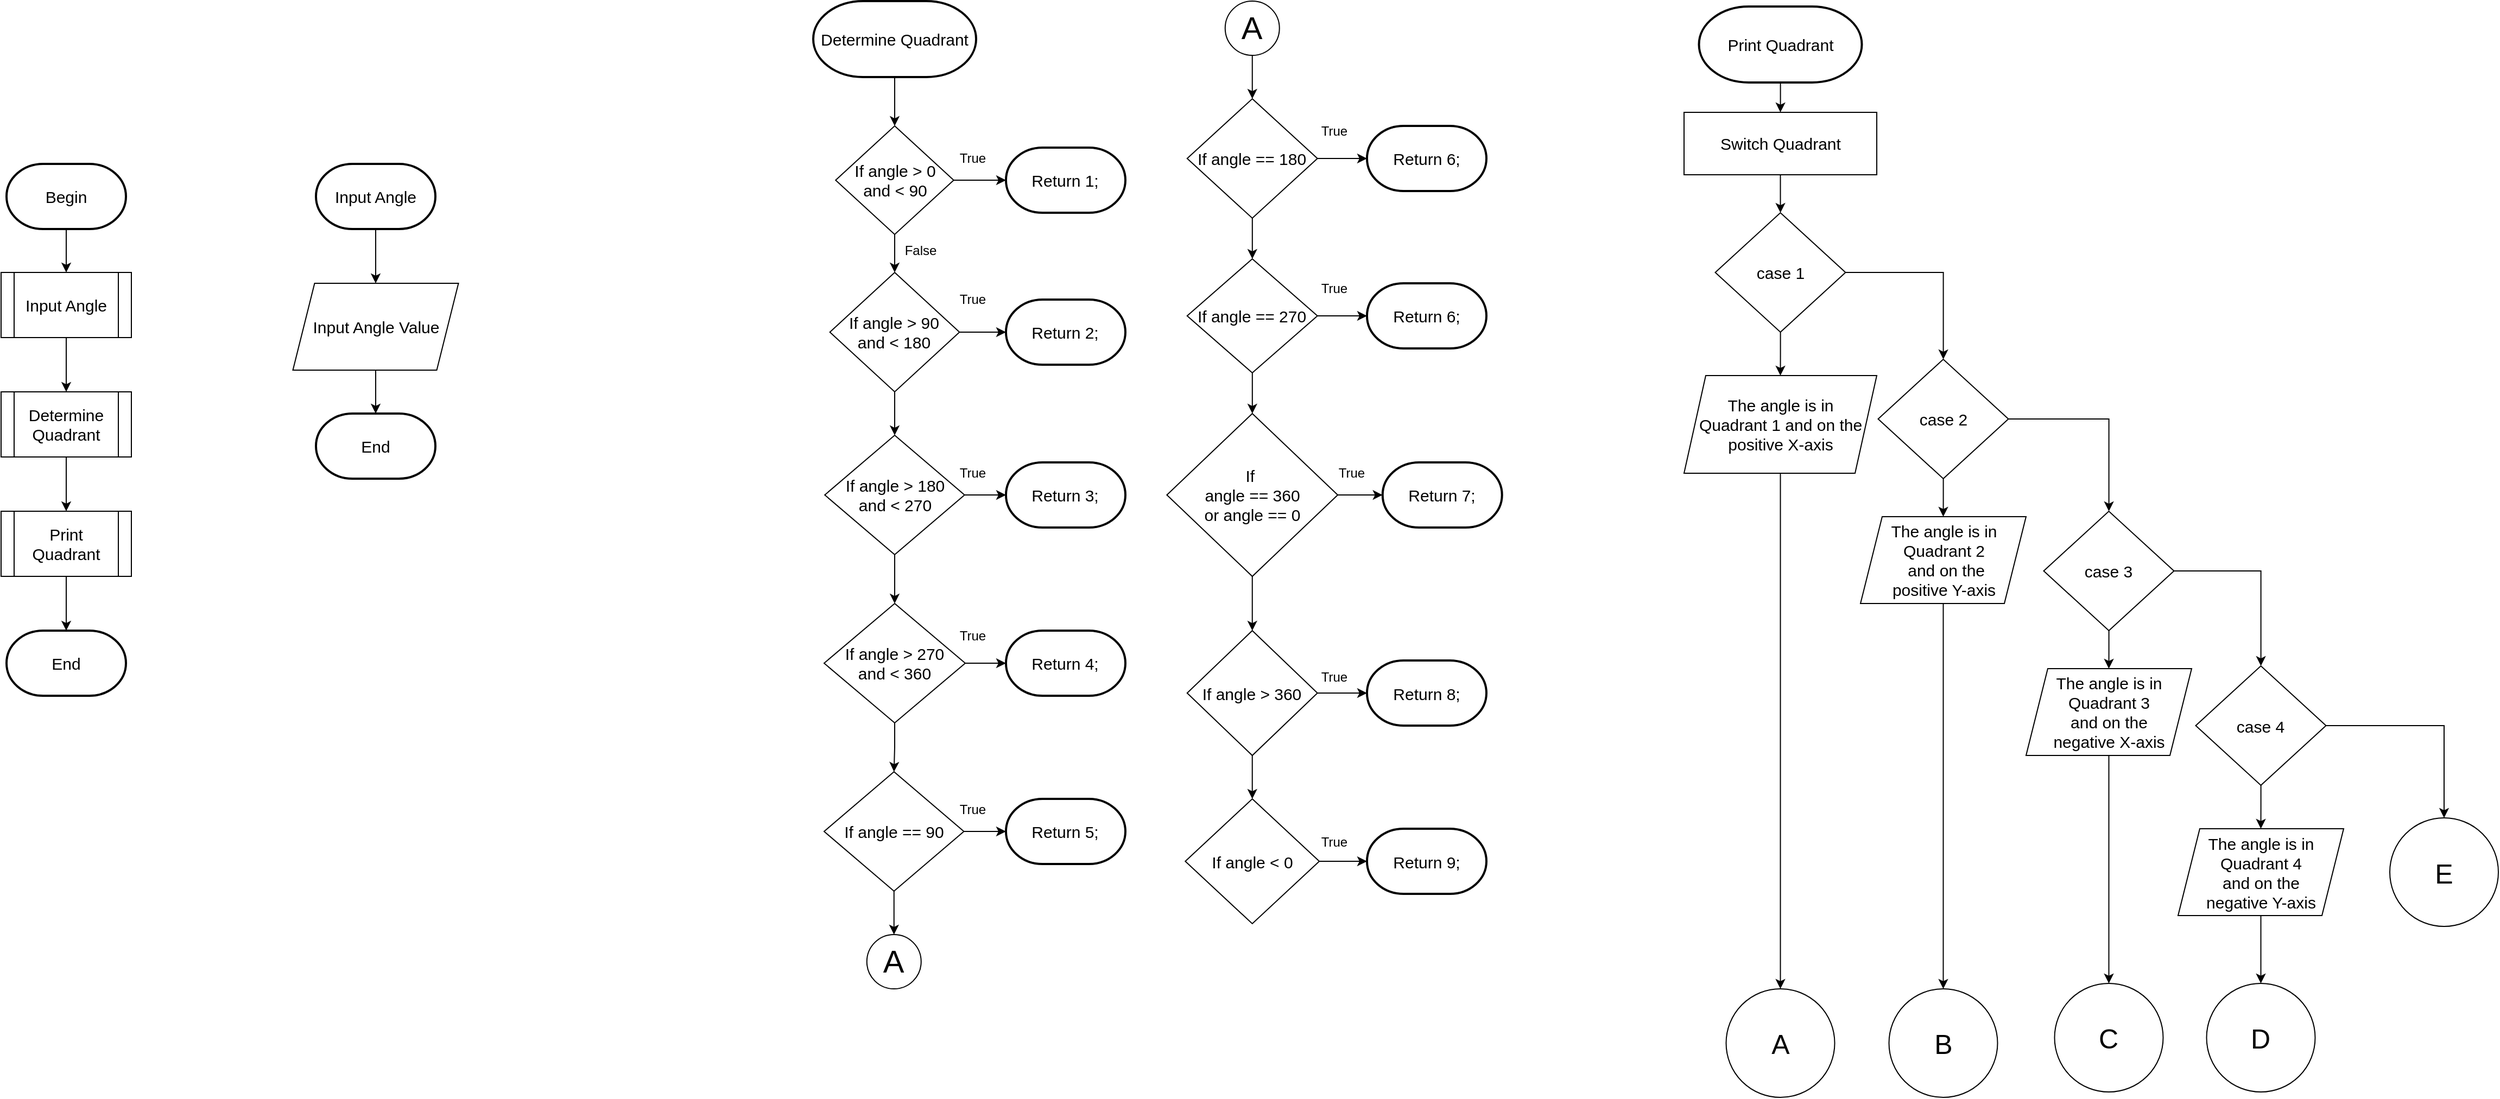 <mxfile version="22.1.11" type="github">
  <diagram name="Page-1" id="Y4ryhkpG_AHfO9X048Ey">
    <mxGraphModel dx="1237" dy="649" grid="1" gridSize="10" guides="1" tooltips="1" connect="1" arrows="1" fold="1" page="1" pageScale="1" pageWidth="850" pageHeight="1100" math="0" shadow="0">
      <root>
        <mxCell id="0" />
        <mxCell id="1" parent="0" />
        <mxCell id="E4zsXZmkOVkVNq37EfI2-8" value="" style="edgeStyle=orthogonalEdgeStyle;rounded=0;orthogonalLoop=1;jettySize=auto;html=1;fontSize=15;" edge="1" parent="1" source="lAhAGREo4O89ChrYNIZD-1" target="E4zsXZmkOVkVNq37EfI2-1">
          <mxGeometry relative="1" as="geometry" />
        </mxCell>
        <mxCell id="lAhAGREo4O89ChrYNIZD-1" value="&lt;font style=&quot;font-size: 15px;&quot;&gt;Begin&lt;/font&gt;" style="strokeWidth=2;html=1;shape=mxgraph.flowchart.terminator;whiteSpace=wrap;fontSize=15;" parent="1" vertex="1">
          <mxGeometry x="215" y="195" width="110" height="60" as="geometry" />
        </mxCell>
        <mxCell id="E4zsXZmkOVkVNq37EfI2-7" value="" style="edgeStyle=orthogonalEdgeStyle;rounded=0;orthogonalLoop=1;jettySize=auto;html=1;fontSize=15;" edge="1" parent="1" source="E4zsXZmkOVkVNq37EfI2-1" target="E4zsXZmkOVkVNq37EfI2-2">
          <mxGeometry relative="1" as="geometry" />
        </mxCell>
        <mxCell id="E4zsXZmkOVkVNq37EfI2-1" value="Input Angle" style="shape=process;whiteSpace=wrap;html=1;backgroundOutline=1;fontSize=15;" vertex="1" parent="1">
          <mxGeometry x="210" y="295" width="120" height="60" as="geometry" />
        </mxCell>
        <mxCell id="E4zsXZmkOVkVNq37EfI2-6" value="" style="edgeStyle=orthogonalEdgeStyle;rounded=0;orthogonalLoop=1;jettySize=auto;html=1;fontSize=15;" edge="1" parent="1" source="E4zsXZmkOVkVNq37EfI2-2" target="E4zsXZmkOVkVNq37EfI2-3">
          <mxGeometry relative="1" as="geometry" />
        </mxCell>
        <mxCell id="E4zsXZmkOVkVNq37EfI2-2" value="Determine Quadrant" style="shape=process;whiteSpace=wrap;html=1;backgroundOutline=1;fontSize=15;" vertex="1" parent="1">
          <mxGeometry x="210" y="405" width="120" height="60" as="geometry" />
        </mxCell>
        <mxCell id="E4zsXZmkOVkVNq37EfI2-5" value="" style="edgeStyle=orthogonalEdgeStyle;rounded=0;orthogonalLoop=1;jettySize=auto;html=1;fontSize=15;" edge="1" parent="1" source="E4zsXZmkOVkVNq37EfI2-3" target="E4zsXZmkOVkVNq37EfI2-4">
          <mxGeometry relative="1" as="geometry" />
        </mxCell>
        <mxCell id="E4zsXZmkOVkVNq37EfI2-3" value="Print Quadrant" style="shape=process;whiteSpace=wrap;html=1;backgroundOutline=1;fontSize=15;" vertex="1" parent="1">
          <mxGeometry x="210" y="515" width="120" height="60" as="geometry" />
        </mxCell>
        <mxCell id="E4zsXZmkOVkVNq37EfI2-4" value="&lt;font style=&quot;font-size: 15px;&quot;&gt;End&lt;/font&gt;" style="strokeWidth=2;html=1;shape=mxgraph.flowchart.terminator;whiteSpace=wrap;fontSize=15;" vertex="1" parent="1">
          <mxGeometry x="215" y="625" width="110" height="60" as="geometry" />
        </mxCell>
        <mxCell id="E4zsXZmkOVkVNq37EfI2-13" value="" style="edgeStyle=orthogonalEdgeStyle;rounded=0;orthogonalLoop=1;jettySize=auto;html=1;entryX=0.5;entryY=0;entryDx=0;entryDy=0;fontSize=15;" edge="1" parent="1" source="E4zsXZmkOVkVNq37EfI2-9" target="E4zsXZmkOVkVNq37EfI2-10">
          <mxGeometry relative="1" as="geometry" />
        </mxCell>
        <mxCell id="E4zsXZmkOVkVNq37EfI2-9" value="&lt;font style=&quot;font-size: 15px;&quot;&gt;Input Angle&lt;/font&gt;" style="strokeWidth=2;html=1;shape=mxgraph.flowchart.terminator;whiteSpace=wrap;fontSize=15;" vertex="1" parent="1">
          <mxGeometry x="500" y="195" width="110" height="60" as="geometry" />
        </mxCell>
        <mxCell id="E4zsXZmkOVkVNq37EfI2-10" value="Input Angle Value" style="shape=parallelogram;perimeter=parallelogramPerimeter;whiteSpace=wrap;html=1;fixedSize=1;fontSize=15;" vertex="1" parent="1">
          <mxGeometry x="478.75" y="305" width="152.5" height="80" as="geometry" />
        </mxCell>
        <mxCell id="E4zsXZmkOVkVNq37EfI2-11" value="&lt;font style=&quot;font-size: 15px;&quot;&gt;End&lt;/font&gt;" style="strokeWidth=2;html=1;shape=mxgraph.flowchart.terminator;whiteSpace=wrap;fontSize=15;" vertex="1" parent="1">
          <mxGeometry x="500" y="425" width="110" height="60" as="geometry" />
        </mxCell>
        <mxCell id="E4zsXZmkOVkVNq37EfI2-12" style="edgeStyle=orthogonalEdgeStyle;rounded=0;orthogonalLoop=1;jettySize=auto;html=1;exitX=0.5;exitY=1;exitDx=0;exitDy=0;entryX=0.5;entryY=0;entryDx=0;entryDy=0;entryPerimeter=0;fontSize=15;" edge="1" parent="1" source="E4zsXZmkOVkVNq37EfI2-10" target="E4zsXZmkOVkVNq37EfI2-11">
          <mxGeometry relative="1" as="geometry" />
        </mxCell>
        <mxCell id="E4zsXZmkOVkVNq37EfI2-16" value="" style="edgeStyle=orthogonalEdgeStyle;rounded=0;orthogonalLoop=1;jettySize=auto;html=1;" edge="1" parent="1" source="E4zsXZmkOVkVNq37EfI2-14" target="E4zsXZmkOVkVNq37EfI2-15">
          <mxGeometry relative="1" as="geometry" />
        </mxCell>
        <mxCell id="E4zsXZmkOVkVNq37EfI2-14" value="&lt;font style=&quot;font-size: 15px;&quot;&gt;Determine Quadrant&lt;/font&gt;" style="strokeWidth=2;html=1;shape=mxgraph.flowchart.terminator;whiteSpace=wrap;" vertex="1" parent="1">
          <mxGeometry x="958" y="45" width="150" height="70" as="geometry" />
        </mxCell>
        <mxCell id="E4zsXZmkOVkVNq37EfI2-18" value="" style="edgeStyle=orthogonalEdgeStyle;rounded=0;orthogonalLoop=1;jettySize=auto;html=1;" edge="1" parent="1" source="E4zsXZmkOVkVNq37EfI2-15" target="E4zsXZmkOVkVNq37EfI2-19">
          <mxGeometry relative="1" as="geometry">
            <mxPoint x="1197.99" y="215" as="targetPoint" />
          </mxGeometry>
        </mxCell>
        <mxCell id="E4zsXZmkOVkVNq37EfI2-21" value="" style="edgeStyle=orthogonalEdgeStyle;rounded=0;orthogonalLoop=1;jettySize=auto;html=1;" edge="1" parent="1" source="E4zsXZmkOVkVNq37EfI2-15" target="E4zsXZmkOVkVNq37EfI2-20">
          <mxGeometry relative="1" as="geometry" />
        </mxCell>
        <mxCell id="E4zsXZmkOVkVNq37EfI2-15" value="&lt;font style=&quot;font-size: 15px;&quot;&gt;If angle &amp;gt; 0 &lt;br&gt;and &amp;lt; 90&lt;/font&gt;" style="rhombus;whiteSpace=wrap;html=1;" vertex="1" parent="1">
          <mxGeometry x="978.62" y="160" width="108.75" height="100" as="geometry" />
        </mxCell>
        <mxCell id="E4zsXZmkOVkVNq37EfI2-19" value="&lt;span style=&quot;font-size: 15px;&quot;&gt;Return 1;&lt;/span&gt;" style="strokeWidth=2;html=1;shape=mxgraph.flowchart.terminator;whiteSpace=wrap;" vertex="1" parent="1">
          <mxGeometry x="1135.49" y="180" width="110" height="60" as="geometry" />
        </mxCell>
        <mxCell id="E4zsXZmkOVkVNq37EfI2-23" value="" style="edgeStyle=orthogonalEdgeStyle;rounded=0;orthogonalLoop=1;jettySize=auto;html=1;entryX=0;entryY=0.5;entryDx=0;entryDy=0;entryPerimeter=0;" edge="1" parent="1" source="E4zsXZmkOVkVNq37EfI2-20" target="E4zsXZmkOVkVNq37EfI2-22">
          <mxGeometry relative="1" as="geometry">
            <mxPoint x="1166.74" y="400" as="targetPoint" />
          </mxGeometry>
        </mxCell>
        <mxCell id="E4zsXZmkOVkVNq37EfI2-26" value="" style="edgeStyle=orthogonalEdgeStyle;rounded=0;orthogonalLoop=1;jettySize=auto;html=1;" edge="1" parent="1" source="E4zsXZmkOVkVNq37EfI2-20" target="E4zsXZmkOVkVNq37EfI2-24">
          <mxGeometry relative="1" as="geometry" />
        </mxCell>
        <mxCell id="E4zsXZmkOVkVNq37EfI2-20" value="&lt;font style=&quot;font-size: 15px;&quot;&gt;If angle &amp;gt; 90 &lt;br&gt;and &amp;lt; 180&lt;/font&gt;" style="rhombus;whiteSpace=wrap;html=1;" vertex="1" parent="1">
          <mxGeometry x="973.32" y="295" width="119.37" height="110" as="geometry" />
        </mxCell>
        <mxCell id="E4zsXZmkOVkVNq37EfI2-22" value="&lt;span style=&quot;font-size: 15px;&quot;&gt;Return 2;&lt;/span&gt;" style="strokeWidth=2;html=1;shape=mxgraph.flowchart.terminator;whiteSpace=wrap;" vertex="1" parent="1">
          <mxGeometry x="1135.49" y="320" width="110" height="60" as="geometry" />
        </mxCell>
        <mxCell id="E4zsXZmkOVkVNq37EfI2-27" value="" style="edgeStyle=orthogonalEdgeStyle;rounded=0;orthogonalLoop=1;jettySize=auto;html=1;" edge="1" parent="1" source="E4zsXZmkOVkVNq37EfI2-24" target="E4zsXZmkOVkVNq37EfI2-25">
          <mxGeometry relative="1" as="geometry" />
        </mxCell>
        <mxCell id="E4zsXZmkOVkVNq37EfI2-30" value="" style="edgeStyle=orthogonalEdgeStyle;rounded=0;orthogonalLoop=1;jettySize=auto;html=1;" edge="1" parent="1" source="E4zsXZmkOVkVNq37EfI2-24" target="E4zsXZmkOVkVNq37EfI2-28">
          <mxGeometry relative="1" as="geometry" />
        </mxCell>
        <mxCell id="E4zsXZmkOVkVNq37EfI2-24" value="&lt;font style=&quot;font-size: 15px;&quot;&gt;If angle &amp;gt; 180&lt;br&gt;and &amp;lt; 270&lt;/font&gt;" style="rhombus;whiteSpace=wrap;html=1;" vertex="1" parent="1">
          <mxGeometry x="968.62" y="445" width="128.75" height="110" as="geometry" />
        </mxCell>
        <mxCell id="E4zsXZmkOVkVNq37EfI2-31" value="" style="edgeStyle=orthogonalEdgeStyle;rounded=0;orthogonalLoop=1;jettySize=auto;html=1;" edge="1" parent="1" source="E4zsXZmkOVkVNq37EfI2-25" target="E4zsXZmkOVkVNq37EfI2-29">
          <mxGeometry relative="1" as="geometry" />
        </mxCell>
        <mxCell id="E4zsXZmkOVkVNq37EfI2-33" value="" style="edgeStyle=orthogonalEdgeStyle;rounded=0;orthogonalLoop=1;jettySize=auto;html=1;entryX=0.5;entryY=0;entryDx=0;entryDy=0;" edge="1" parent="1" source="E4zsXZmkOVkVNq37EfI2-25" target="E4zsXZmkOVkVNq37EfI2-35">
          <mxGeometry relative="1" as="geometry">
            <mxPoint x="1031.74" y="855" as="targetPoint" />
          </mxGeometry>
        </mxCell>
        <mxCell id="E4zsXZmkOVkVNq37EfI2-25" value="&lt;font style=&quot;font-size: 15px;&quot;&gt;If angle &amp;gt; 270 &lt;br&gt;and &amp;lt; 360&lt;/font&gt;" style="rhombus;whiteSpace=wrap;html=1;" vertex="1" parent="1">
          <mxGeometry x="968" y="600" width="130" height="110" as="geometry" />
        </mxCell>
        <mxCell id="E4zsXZmkOVkVNq37EfI2-28" value="&lt;span style=&quot;font-size: 15px;&quot;&gt;Return 3;&lt;/span&gt;" style="strokeWidth=2;html=1;shape=mxgraph.flowchart.terminator;whiteSpace=wrap;" vertex="1" parent="1">
          <mxGeometry x="1135.49" y="470" width="110" height="60" as="geometry" />
        </mxCell>
        <mxCell id="E4zsXZmkOVkVNq37EfI2-29" value="&lt;span style=&quot;font-size: 15px;&quot;&gt;Return 4;&lt;/span&gt;" style="strokeWidth=2;html=1;shape=mxgraph.flowchart.terminator;whiteSpace=wrap;" vertex="1" parent="1">
          <mxGeometry x="1135.49" y="625" width="110" height="60" as="geometry" />
        </mxCell>
        <mxCell id="E4zsXZmkOVkVNq37EfI2-34" value="&lt;font style=&quot;font-size: 29px;&quot;&gt;A&lt;/font&gt;" style="ellipse;whiteSpace=wrap;html=1;aspect=fixed;" vertex="1" parent="1">
          <mxGeometry x="1007.37" y="905" width="50" height="50" as="geometry" />
        </mxCell>
        <mxCell id="E4zsXZmkOVkVNq37EfI2-38" value="" style="edgeStyle=orthogonalEdgeStyle;rounded=0;orthogonalLoop=1;jettySize=auto;html=1;" edge="1" parent="1" source="E4zsXZmkOVkVNq37EfI2-35" target="E4zsXZmkOVkVNq37EfI2-34">
          <mxGeometry relative="1" as="geometry" />
        </mxCell>
        <mxCell id="E4zsXZmkOVkVNq37EfI2-42" value="" style="edgeStyle=orthogonalEdgeStyle;rounded=0;orthogonalLoop=1;jettySize=auto;html=1;" edge="1" parent="1" source="E4zsXZmkOVkVNq37EfI2-35" target="E4zsXZmkOVkVNq37EfI2-41">
          <mxGeometry relative="1" as="geometry" />
        </mxCell>
        <mxCell id="E4zsXZmkOVkVNq37EfI2-35" value="&lt;font style=&quot;font-size: 15px;&quot;&gt;If angle == 90&lt;/font&gt;" style="rhombus;whiteSpace=wrap;html=1;" vertex="1" parent="1">
          <mxGeometry x="968" y="755" width="128.75" height="110" as="geometry" />
        </mxCell>
        <mxCell id="E4zsXZmkOVkVNq37EfI2-41" value="&lt;span style=&quot;font-size: 15px;&quot;&gt;Return 5;&lt;/span&gt;" style="strokeWidth=2;html=1;shape=mxgraph.flowchart.terminator;whiteSpace=wrap;" vertex="1" parent="1">
          <mxGeometry x="1135.49" y="780" width="110" height="60" as="geometry" />
        </mxCell>
        <mxCell id="E4zsXZmkOVkVNq37EfI2-46" value="" style="edgeStyle=orthogonalEdgeStyle;rounded=0;orthogonalLoop=1;jettySize=auto;html=1;" edge="1" parent="1" source="E4zsXZmkOVkVNq37EfI2-44" target="E4zsXZmkOVkVNq37EfI2-45">
          <mxGeometry relative="1" as="geometry" />
        </mxCell>
        <mxCell id="E4zsXZmkOVkVNq37EfI2-44" value="&lt;font style=&quot;font-size: 29px;&quot;&gt;A&lt;/font&gt;" style="ellipse;whiteSpace=wrap;html=1;aspect=fixed;" vertex="1" parent="1">
          <mxGeometry x="1337.37" y="45" width="50" height="50" as="geometry" />
        </mxCell>
        <mxCell id="E4zsXZmkOVkVNq37EfI2-48" value="" style="edgeStyle=orthogonalEdgeStyle;rounded=0;orthogonalLoop=1;jettySize=auto;html=1;" edge="1" parent="1" source="E4zsXZmkOVkVNq37EfI2-45" target="E4zsXZmkOVkVNq37EfI2-47">
          <mxGeometry relative="1" as="geometry" />
        </mxCell>
        <mxCell id="E4zsXZmkOVkVNq37EfI2-55" value="" style="edgeStyle=orthogonalEdgeStyle;rounded=0;orthogonalLoop=1;jettySize=auto;html=1;" edge="1" parent="1" source="E4zsXZmkOVkVNq37EfI2-45" target="E4zsXZmkOVkVNq37EfI2-52">
          <mxGeometry relative="1" as="geometry" />
        </mxCell>
        <mxCell id="E4zsXZmkOVkVNq37EfI2-45" value="&lt;font style=&quot;font-size: 15px;&quot;&gt;If angle == 180&lt;br&gt;&lt;/font&gt;" style="rhombus;whiteSpace=wrap;html=1;" vertex="1" parent="1">
          <mxGeometry x="1302.37" y="135" width="120" height="110" as="geometry" />
        </mxCell>
        <mxCell id="E4zsXZmkOVkVNq37EfI2-47" value="&lt;span style=&quot;font-size: 15px;&quot;&gt;Return 6;&lt;/span&gt;" style="strokeWidth=2;html=1;shape=mxgraph.flowchart.terminator;whiteSpace=wrap;" vertex="1" parent="1">
          <mxGeometry x="1467.99" y="160" width="110" height="60" as="geometry" />
        </mxCell>
        <mxCell id="E4zsXZmkOVkVNq37EfI2-57" value="" style="edgeStyle=orthogonalEdgeStyle;rounded=0;orthogonalLoop=1;jettySize=auto;html=1;entryX=0.5;entryY=0;entryDx=0;entryDy=0;" edge="1" parent="1" source="E4zsXZmkOVkVNq37EfI2-50" target="E4zsXZmkOVkVNq37EfI2-59">
          <mxGeometry relative="1" as="geometry">
            <mxPoint x="1347.99" y="765" as="targetPoint" />
          </mxGeometry>
        </mxCell>
        <mxCell id="E4zsXZmkOVkVNq37EfI2-67" value="" style="edgeStyle=orthogonalEdgeStyle;rounded=0;orthogonalLoop=1;jettySize=auto;html=1;" edge="1" parent="1" source="E4zsXZmkOVkVNq37EfI2-50" target="E4zsXZmkOVkVNq37EfI2-62">
          <mxGeometry relative="1" as="geometry" />
        </mxCell>
        <mxCell id="E4zsXZmkOVkVNq37EfI2-50" value="&lt;font style=&quot;font-size: 15px;&quot;&gt;If angle &amp;gt; 360&lt;br&gt;&lt;/font&gt;" style="rhombus;whiteSpace=wrap;html=1;" vertex="1" parent="1">
          <mxGeometry x="1302.36" y="625" width="120" height="115" as="geometry" />
        </mxCell>
        <mxCell id="E4zsXZmkOVkVNq37EfI2-56" value="" style="edgeStyle=orthogonalEdgeStyle;rounded=0;orthogonalLoop=1;jettySize=auto;html=1;" edge="1" parent="1" source="E4zsXZmkOVkVNq37EfI2-51" target="E4zsXZmkOVkVNq37EfI2-50">
          <mxGeometry relative="1" as="geometry" />
        </mxCell>
        <mxCell id="E4zsXZmkOVkVNq37EfI2-66" value="" style="edgeStyle=orthogonalEdgeStyle;rounded=0;orthogonalLoop=1;jettySize=auto;html=1;" edge="1" parent="1" source="E4zsXZmkOVkVNq37EfI2-51" target="E4zsXZmkOVkVNq37EfI2-61">
          <mxGeometry relative="1" as="geometry" />
        </mxCell>
        <mxCell id="E4zsXZmkOVkVNq37EfI2-51" value="&lt;font style=&quot;font-size: 15px;&quot;&gt;If&amp;nbsp;&lt;br&gt;angle == 360&lt;br&gt;or angle == 0&lt;br&gt;&lt;/font&gt;" style="rhombus;whiteSpace=wrap;html=1;" vertex="1" parent="1">
          <mxGeometry x="1283.69" y="425" width="157.35" height="150" as="geometry" />
        </mxCell>
        <mxCell id="E4zsXZmkOVkVNq37EfI2-54" value="" style="edgeStyle=orthogonalEdgeStyle;rounded=0;orthogonalLoop=1;jettySize=auto;html=1;" edge="1" parent="1" source="E4zsXZmkOVkVNq37EfI2-52" target="E4zsXZmkOVkVNq37EfI2-51">
          <mxGeometry relative="1" as="geometry" />
        </mxCell>
        <mxCell id="E4zsXZmkOVkVNq37EfI2-65" value="" style="edgeStyle=orthogonalEdgeStyle;rounded=0;orthogonalLoop=1;jettySize=auto;html=1;" edge="1" parent="1" source="E4zsXZmkOVkVNq37EfI2-52" target="E4zsXZmkOVkVNq37EfI2-64">
          <mxGeometry relative="1" as="geometry" />
        </mxCell>
        <mxCell id="E4zsXZmkOVkVNq37EfI2-52" value="&lt;font style=&quot;font-size: 15px;&quot;&gt;If angle == 270&lt;br&gt;&lt;/font&gt;" style="rhombus;whiteSpace=wrap;html=1;" vertex="1" parent="1">
          <mxGeometry x="1302.37" y="282.5" width="119.99" height="105" as="geometry" />
        </mxCell>
        <mxCell id="E4zsXZmkOVkVNq37EfI2-68" value="" style="edgeStyle=orthogonalEdgeStyle;rounded=0;orthogonalLoop=1;jettySize=auto;html=1;" edge="1" parent="1" source="E4zsXZmkOVkVNq37EfI2-59" target="E4zsXZmkOVkVNq37EfI2-63">
          <mxGeometry relative="1" as="geometry" />
        </mxCell>
        <mxCell id="E4zsXZmkOVkVNq37EfI2-59" value="&lt;font style=&quot;font-size: 15px;&quot;&gt;If angle &amp;lt; 0&lt;br&gt;&lt;/font&gt;" style="rhombus;whiteSpace=wrap;html=1;" vertex="1" parent="1">
          <mxGeometry x="1300.64" y="780" width="123.43" height="115" as="geometry" />
        </mxCell>
        <mxCell id="E4zsXZmkOVkVNq37EfI2-61" value="&lt;span style=&quot;font-size: 15px;&quot;&gt;Return 7;&lt;/span&gt;" style="strokeWidth=2;html=1;shape=mxgraph.flowchart.terminator;whiteSpace=wrap;" vertex="1" parent="1">
          <mxGeometry x="1482.36" y="470" width="110" height="60" as="geometry" />
        </mxCell>
        <mxCell id="E4zsXZmkOVkVNq37EfI2-62" value="&lt;span style=&quot;font-size: 15px;&quot;&gt;Return 8;&lt;/span&gt;" style="strokeWidth=2;html=1;shape=mxgraph.flowchart.terminator;whiteSpace=wrap;" vertex="1" parent="1">
          <mxGeometry x="1467.99" y="652.5" width="110" height="60" as="geometry" />
        </mxCell>
        <mxCell id="E4zsXZmkOVkVNq37EfI2-63" value="&lt;span style=&quot;font-size: 15px;&quot;&gt;Return 9;&lt;/span&gt;" style="strokeWidth=2;html=1;shape=mxgraph.flowchart.terminator;whiteSpace=wrap;" vertex="1" parent="1">
          <mxGeometry x="1467.99" y="807.5" width="110" height="60" as="geometry" />
        </mxCell>
        <mxCell id="E4zsXZmkOVkVNq37EfI2-64" value="&lt;span style=&quot;font-size: 15px;&quot;&gt;Return 6;&lt;/span&gt;" style="strokeWidth=2;html=1;shape=mxgraph.flowchart.terminator;whiteSpace=wrap;" vertex="1" parent="1">
          <mxGeometry x="1467.99" y="305" width="110" height="60" as="geometry" />
        </mxCell>
        <mxCell id="E4zsXZmkOVkVNq37EfI2-69" value="True" style="text;html=1;strokeColor=none;fillColor=none;align=center;verticalAlign=middle;whiteSpace=wrap;rounded=0;" vertex="1" parent="1">
          <mxGeometry x="1075.49" y="175" width="60" height="30" as="geometry" />
        </mxCell>
        <mxCell id="E4zsXZmkOVkVNq37EfI2-70" value="True" style="text;html=1;strokeColor=none;fillColor=none;align=center;verticalAlign=middle;whiteSpace=wrap;rounded=0;" vertex="1" parent="1">
          <mxGeometry x="1075.49" y="305" width="60" height="30" as="geometry" />
        </mxCell>
        <mxCell id="E4zsXZmkOVkVNq37EfI2-71" value="True" style="text;html=1;strokeColor=none;fillColor=none;align=center;verticalAlign=middle;whiteSpace=wrap;rounded=0;" vertex="1" parent="1">
          <mxGeometry x="1075.49" y="465" width="60" height="30" as="geometry" />
        </mxCell>
        <mxCell id="E4zsXZmkOVkVNq37EfI2-72" value="True" style="text;html=1;strokeColor=none;fillColor=none;align=center;verticalAlign=middle;whiteSpace=wrap;rounded=0;" vertex="1" parent="1">
          <mxGeometry x="1075.49" y="615" width="60" height="30" as="geometry" />
        </mxCell>
        <mxCell id="E4zsXZmkOVkVNq37EfI2-73" value="True" style="text;html=1;strokeColor=none;fillColor=none;align=center;verticalAlign=middle;whiteSpace=wrap;rounded=0;" vertex="1" parent="1">
          <mxGeometry x="1407.99" y="150" width="60" height="30" as="geometry" />
        </mxCell>
        <mxCell id="E4zsXZmkOVkVNq37EfI2-74" value="True" style="text;html=1;strokeColor=none;fillColor=none;align=center;verticalAlign=middle;whiteSpace=wrap;rounded=0;" vertex="1" parent="1">
          <mxGeometry x="1075.49" y="775" width="60" height="30" as="geometry" />
        </mxCell>
        <mxCell id="E4zsXZmkOVkVNq37EfI2-75" value="True" style="text;html=1;strokeColor=none;fillColor=none;align=center;verticalAlign=middle;whiteSpace=wrap;rounded=0;" vertex="1" parent="1">
          <mxGeometry x="1424.07" y="465" width="60" height="30" as="geometry" />
        </mxCell>
        <mxCell id="E4zsXZmkOVkVNq37EfI2-76" value="True" style="text;html=1;strokeColor=none;fillColor=none;align=center;verticalAlign=middle;whiteSpace=wrap;rounded=0;" vertex="1" parent="1">
          <mxGeometry x="1407.99" y="295" width="60" height="30" as="geometry" />
        </mxCell>
        <mxCell id="E4zsXZmkOVkVNq37EfI2-77" value="True" style="text;html=1;strokeColor=none;fillColor=none;align=center;verticalAlign=middle;whiteSpace=wrap;rounded=0;" vertex="1" parent="1">
          <mxGeometry x="1407.99" y="805" width="60" height="30" as="geometry" />
        </mxCell>
        <mxCell id="E4zsXZmkOVkVNq37EfI2-78" value="True" style="text;html=1;strokeColor=none;fillColor=none;align=center;verticalAlign=middle;whiteSpace=wrap;rounded=0;" vertex="1" parent="1">
          <mxGeometry x="1407.99" y="652.5" width="60" height="30" as="geometry" />
        </mxCell>
        <mxCell id="E4zsXZmkOVkVNq37EfI2-79" value="False" style="text;html=1;strokeColor=none;fillColor=none;align=center;verticalAlign=middle;whiteSpace=wrap;rounded=0;" vertex="1" parent="1">
          <mxGeometry x="1027.37" y="260" width="60" height="30" as="geometry" />
        </mxCell>
        <mxCell id="E4zsXZmkOVkVNq37EfI2-84" value="" style="edgeStyle=orthogonalEdgeStyle;rounded=0;orthogonalLoop=1;jettySize=auto;html=1;" edge="1" parent="1" source="E4zsXZmkOVkVNq37EfI2-80" target="E4zsXZmkOVkVNq37EfI2-83">
          <mxGeometry relative="1" as="geometry" />
        </mxCell>
        <mxCell id="E4zsXZmkOVkVNq37EfI2-80" value="&lt;font style=&quot;font-size: 15px;&quot;&gt;Print Quadrant&lt;/font&gt;" style="strokeWidth=2;html=1;shape=mxgraph.flowchart.terminator;whiteSpace=wrap;" vertex="1" parent="1">
          <mxGeometry x="1773.75" y="50" width="150" height="70" as="geometry" />
        </mxCell>
        <mxCell id="E4zsXZmkOVkVNq37EfI2-86" value="" style="edgeStyle=orthogonalEdgeStyle;rounded=0;orthogonalLoop=1;jettySize=auto;html=1;" edge="1" parent="1" source="E4zsXZmkOVkVNq37EfI2-83" target="E4zsXZmkOVkVNq37EfI2-85">
          <mxGeometry relative="1" as="geometry" />
        </mxCell>
        <mxCell id="E4zsXZmkOVkVNq37EfI2-83" value="&lt;font style=&quot;font-size: 15px;&quot;&gt;Switch Quadrant&lt;/font&gt;" style="rounded=0;whiteSpace=wrap;html=1;" vertex="1" parent="1">
          <mxGeometry x="1760" y="147.5" width="177.5" height="57.5" as="geometry" />
        </mxCell>
        <mxCell id="E4zsXZmkOVkVNq37EfI2-89" value="" style="edgeStyle=orthogonalEdgeStyle;rounded=0;orthogonalLoop=1;jettySize=auto;html=1;" edge="1" parent="1" source="E4zsXZmkOVkVNq37EfI2-85" target="E4zsXZmkOVkVNq37EfI2-87">
          <mxGeometry relative="1" as="geometry" />
        </mxCell>
        <mxCell id="E4zsXZmkOVkVNq37EfI2-90" value="" style="edgeStyle=orthogonalEdgeStyle;rounded=0;orthogonalLoop=1;jettySize=auto;html=1;" edge="1" parent="1" source="E4zsXZmkOVkVNq37EfI2-85" target="E4zsXZmkOVkVNq37EfI2-88">
          <mxGeometry relative="1" as="geometry" />
        </mxCell>
        <mxCell id="E4zsXZmkOVkVNq37EfI2-85" value="&lt;font style=&quot;font-size: 15px;&quot;&gt;case 1&lt;br&gt;&lt;/font&gt;" style="rhombus;whiteSpace=wrap;html=1;flipH=0;flipV=1;" vertex="1" parent="1">
          <mxGeometry x="1788.75" y="240" width="120" height="110" as="geometry" />
        </mxCell>
        <mxCell id="E4zsXZmkOVkVNq37EfI2-107" value="" style="edgeStyle=orthogonalEdgeStyle;rounded=0;orthogonalLoop=1;jettySize=auto;html=1;" edge="1" parent="1" source="E4zsXZmkOVkVNq37EfI2-87" target="E4zsXZmkOVkVNq37EfI2-103">
          <mxGeometry relative="1" as="geometry" />
        </mxCell>
        <mxCell id="E4zsXZmkOVkVNq37EfI2-87" value="The angle is in &lt;br&gt;Quadrant 1 and on the positive X-axis" style="shape=parallelogram;perimeter=parallelogramPerimeter;whiteSpace=wrap;html=1;fixedSize=1;fontSize=15;" vertex="1" parent="1">
          <mxGeometry x="1760" y="390" width="177.5" height="90" as="geometry" />
        </mxCell>
        <mxCell id="E4zsXZmkOVkVNq37EfI2-92" value="" style="edgeStyle=orthogonalEdgeStyle;rounded=0;orthogonalLoop=1;jettySize=auto;html=1;" edge="1" parent="1" source="E4zsXZmkOVkVNq37EfI2-88" target="E4zsXZmkOVkVNq37EfI2-91">
          <mxGeometry relative="1" as="geometry" />
        </mxCell>
        <mxCell id="E4zsXZmkOVkVNq37EfI2-96" value="" style="edgeStyle=orthogonalEdgeStyle;rounded=0;orthogonalLoop=1;jettySize=auto;html=1;" edge="1" parent="1" source="E4zsXZmkOVkVNq37EfI2-88" target="E4zsXZmkOVkVNq37EfI2-95">
          <mxGeometry relative="1" as="geometry" />
        </mxCell>
        <mxCell id="E4zsXZmkOVkVNq37EfI2-88" value="&lt;font style=&quot;font-size: 15px;&quot;&gt;case 2&lt;br&gt;&lt;/font&gt;" style="rhombus;whiteSpace=wrap;html=1;flipH=0;flipV=1;" vertex="1" parent="1">
          <mxGeometry x="1938.75" y="375" width="120" height="110" as="geometry" />
        </mxCell>
        <mxCell id="E4zsXZmkOVkVNq37EfI2-98" value="" style="edgeStyle=orthogonalEdgeStyle;rounded=0;orthogonalLoop=1;jettySize=auto;html=1;" edge="1" parent="1" source="E4zsXZmkOVkVNq37EfI2-91" target="E4zsXZmkOVkVNq37EfI2-97">
          <mxGeometry relative="1" as="geometry" />
        </mxCell>
        <mxCell id="E4zsXZmkOVkVNq37EfI2-100" value="" style="edgeStyle=orthogonalEdgeStyle;rounded=0;orthogonalLoop=1;jettySize=auto;html=1;" edge="1" parent="1" source="E4zsXZmkOVkVNq37EfI2-91" target="E4zsXZmkOVkVNq37EfI2-99">
          <mxGeometry relative="1" as="geometry" />
        </mxCell>
        <mxCell id="E4zsXZmkOVkVNq37EfI2-91" value="&lt;font style=&quot;font-size: 15px;&quot;&gt;case 3&lt;br&gt;&lt;/font&gt;" style="rhombus;whiteSpace=wrap;html=1;flipH=0;flipV=1;" vertex="1" parent="1">
          <mxGeometry x="2091.25" y="515" width="120" height="110" as="geometry" />
        </mxCell>
        <mxCell id="E4zsXZmkOVkVNq37EfI2-109" value="" style="edgeStyle=orthogonalEdgeStyle;rounded=0;orthogonalLoop=1;jettySize=auto;html=1;" edge="1" parent="1" source="E4zsXZmkOVkVNq37EfI2-95" target="E4zsXZmkOVkVNq37EfI2-108">
          <mxGeometry relative="1" as="geometry" />
        </mxCell>
        <mxCell id="E4zsXZmkOVkVNq37EfI2-95" value="The angle is in Quadrant 2&lt;br&gt;&amp;nbsp;and on the&lt;br&gt;positive Y-axis" style="shape=parallelogram;perimeter=parallelogramPerimeter;whiteSpace=wrap;html=1;fixedSize=1;fontSize=15;" vertex="1" parent="1">
          <mxGeometry x="1922.5" y="520" width="152.5" height="80" as="geometry" />
        </mxCell>
        <mxCell id="E4zsXZmkOVkVNq37EfI2-111" value="" style="edgeStyle=orthogonalEdgeStyle;rounded=0;orthogonalLoop=1;jettySize=auto;html=1;" edge="1" parent="1" source="E4zsXZmkOVkVNq37EfI2-97" target="E4zsXZmkOVkVNq37EfI2-110">
          <mxGeometry relative="1" as="geometry" />
        </mxCell>
        <mxCell id="E4zsXZmkOVkVNq37EfI2-97" value="The angle is in Quadrant 3 &lt;br&gt;and on the &lt;br&gt;negative X-axis" style="shape=parallelogram;perimeter=parallelogramPerimeter;whiteSpace=wrap;html=1;fixedSize=1;fontSize=15;" vertex="1" parent="1">
          <mxGeometry x="2075" y="660" width="152.5" height="80" as="geometry" />
        </mxCell>
        <mxCell id="E4zsXZmkOVkVNq37EfI2-115" value="" style="edgeStyle=orthogonalEdgeStyle;rounded=0;orthogonalLoop=1;jettySize=auto;html=1;" edge="1" parent="1" source="E4zsXZmkOVkVNq37EfI2-99" target="E4zsXZmkOVkVNq37EfI2-113">
          <mxGeometry relative="1" as="geometry" />
        </mxCell>
        <mxCell id="E4zsXZmkOVkVNq37EfI2-118" value="" style="edgeStyle=orthogonalEdgeStyle;rounded=0;orthogonalLoop=1;jettySize=auto;html=1;" edge="1" parent="1" source="E4zsXZmkOVkVNq37EfI2-99" target="E4zsXZmkOVkVNq37EfI2-117">
          <mxGeometry relative="1" as="geometry" />
        </mxCell>
        <mxCell id="E4zsXZmkOVkVNq37EfI2-99" value="&lt;font style=&quot;font-size: 15px;&quot;&gt;case 4&lt;br&gt;&lt;/font&gt;" style="rhombus;whiteSpace=wrap;html=1;flipH=0;flipV=1;" vertex="1" parent="1">
          <mxGeometry x="2231.25" y="657.5" width="120" height="110" as="geometry" />
        </mxCell>
        <mxCell id="E4zsXZmkOVkVNq37EfI2-103" value="A" style="ellipse;whiteSpace=wrap;html=1;aspect=fixed;fontSize=25;" vertex="1" parent="1">
          <mxGeometry x="1798.75" y="955" width="100" height="100" as="geometry" />
        </mxCell>
        <mxCell id="E4zsXZmkOVkVNq37EfI2-108" value="B" style="ellipse;whiteSpace=wrap;html=1;aspect=fixed;fontSize=25;" vertex="1" parent="1">
          <mxGeometry x="1948.75" y="955" width="100" height="100" as="geometry" />
        </mxCell>
        <mxCell id="E4zsXZmkOVkVNq37EfI2-110" value="C" style="ellipse;whiteSpace=wrap;html=1;aspect=fixed;fontSize=25;" vertex="1" parent="1">
          <mxGeometry x="2101.25" y="950" width="100" height="100" as="geometry" />
        </mxCell>
        <mxCell id="E4zsXZmkOVkVNq37EfI2-112" value="D" style="ellipse;whiteSpace=wrap;html=1;aspect=fixed;fontSize=25;" vertex="1" parent="1">
          <mxGeometry x="2241.25" y="950" width="100" height="100" as="geometry" />
        </mxCell>
        <mxCell id="E4zsXZmkOVkVNq37EfI2-116" value="" style="edgeStyle=orthogonalEdgeStyle;rounded=0;orthogonalLoop=1;jettySize=auto;html=1;" edge="1" parent="1" source="E4zsXZmkOVkVNq37EfI2-113" target="E4zsXZmkOVkVNq37EfI2-112">
          <mxGeometry relative="1" as="geometry" />
        </mxCell>
        <mxCell id="E4zsXZmkOVkVNq37EfI2-113" value="The angle is in Quadrant 4 &lt;br&gt;and on the &lt;br&gt;negative Y-axis" style="shape=parallelogram;perimeter=parallelogramPerimeter;whiteSpace=wrap;html=1;fixedSize=1;fontSize=15;" vertex="1" parent="1">
          <mxGeometry x="2215" y="807.5" width="152.5" height="80" as="geometry" />
        </mxCell>
        <mxCell id="E4zsXZmkOVkVNq37EfI2-117" value="&lt;font style=&quot;font-size: 25px;&quot;&gt;E&lt;/font&gt;" style="ellipse;whiteSpace=wrap;html=1;aspect=fixed;" vertex="1" parent="1">
          <mxGeometry x="2410" y="797.5" width="100" height="100" as="geometry" />
        </mxCell>
      </root>
    </mxGraphModel>
  </diagram>
</mxfile>
